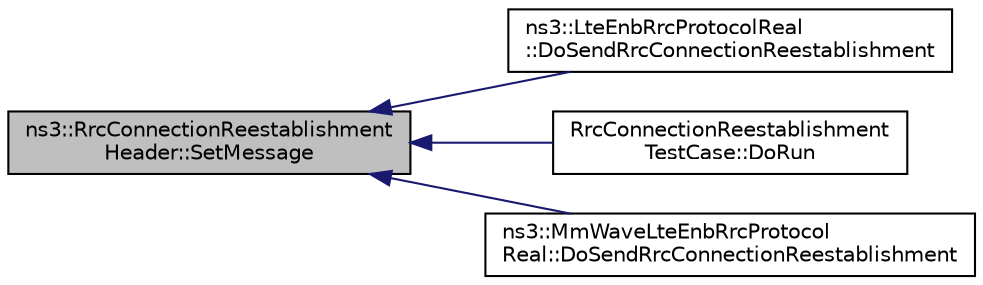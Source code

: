digraph "ns3::RrcConnectionReestablishmentHeader::SetMessage"
{
  edge [fontname="Helvetica",fontsize="10",labelfontname="Helvetica",labelfontsize="10"];
  node [fontname="Helvetica",fontsize="10",shape=record];
  rankdir="LR";
  Node1 [label="ns3::RrcConnectionReestablishment\lHeader::SetMessage",height=0.2,width=0.4,color="black", fillcolor="grey75", style="filled", fontcolor="black"];
  Node1 -> Node2 [dir="back",color="midnightblue",fontsize="10",style="solid"];
  Node2 [label="ns3::LteEnbRrcProtocolReal\l::DoSendRrcConnectionReestablishment",height=0.2,width=0.4,color="black", fillcolor="white", style="filled",URL="$d0/d88/classns3_1_1LteEnbRrcProtocolReal.html#ae5706b72b4de85c2ac15fd8bc17ab361"];
  Node1 -> Node3 [dir="back",color="midnightblue",fontsize="10",style="solid"];
  Node3 [label="RrcConnectionReestablishment\lTestCase::DoRun",height=0.2,width=0.4,color="black", fillcolor="white", style="filled",URL="$da/daa/classRrcConnectionReestablishmentTestCase.html#a83b77e685792d906456e37b202274265",tooltip="Implementation to actually run this TestCase. "];
  Node1 -> Node4 [dir="back",color="midnightblue",fontsize="10",style="solid"];
  Node4 [label="ns3::MmWaveLteEnbRrcProtocol\lReal::DoSendRrcConnectionReestablishment",height=0.2,width=0.4,color="black", fillcolor="white", style="filled",URL="$dd/dda/classns3_1_1MmWaveLteEnbRrcProtocolReal.html#ac92bd48453e42bf74a8228204c2092b4"];
}
